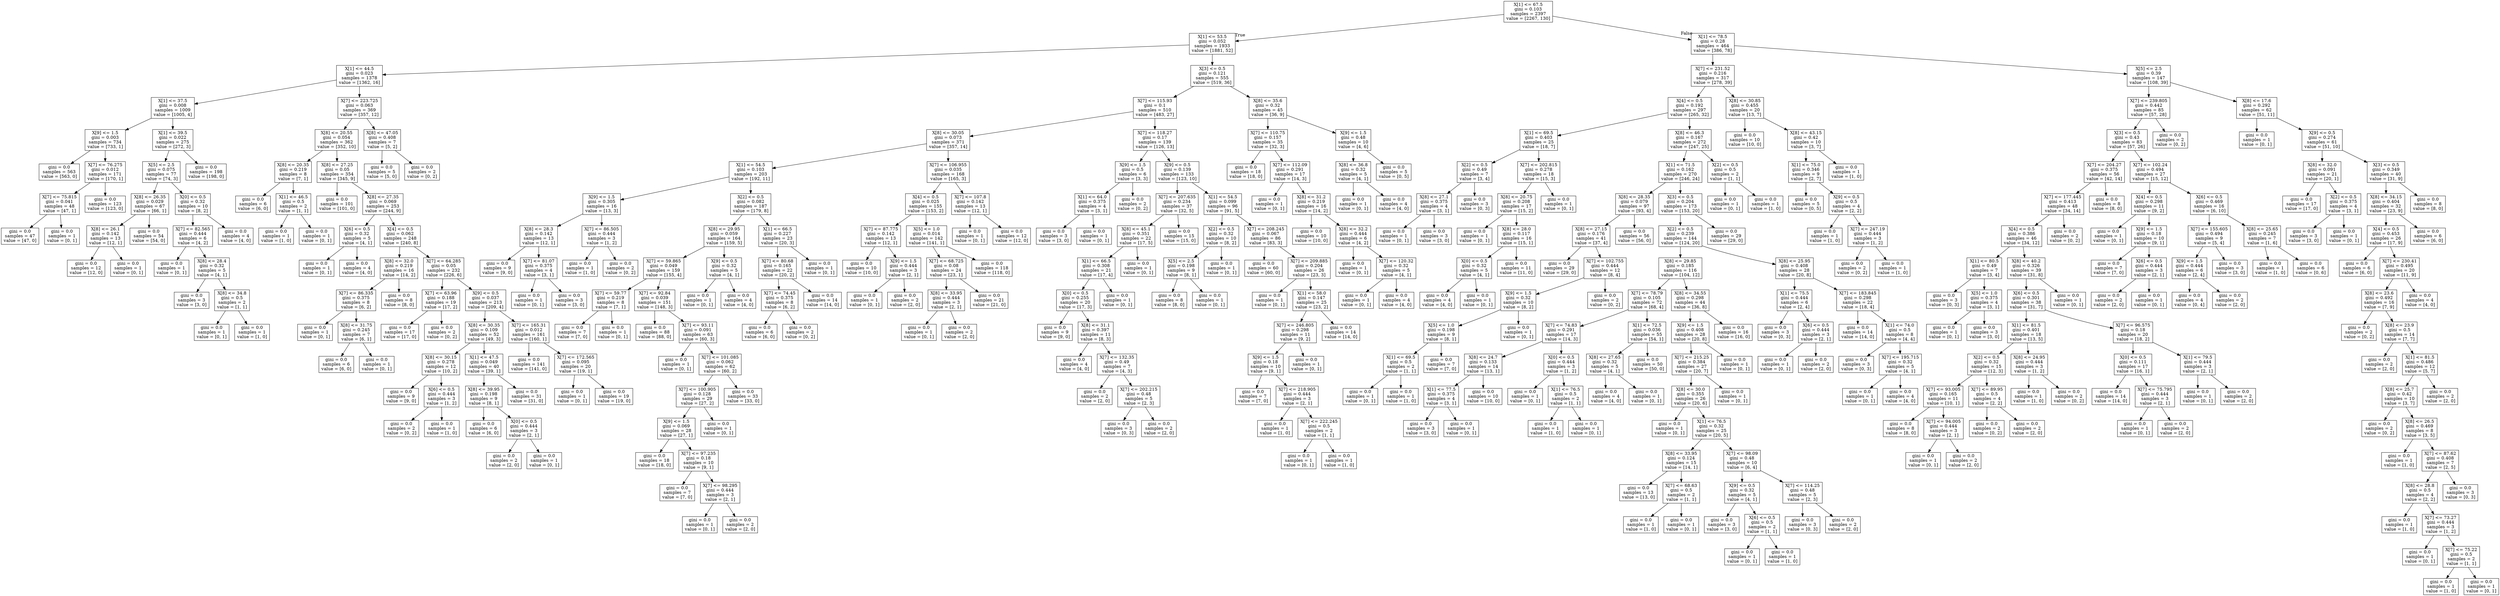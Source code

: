 digraph Tree {
node [shape=box] ;
0 [label="X[1] <= 67.5\ngini = 0.103\nsamples = 2397\nvalue = [2267, 130]"] ;
1 [label="X[1] <= 53.5\ngini = 0.052\nsamples = 1933\nvalue = [1881, 52]"] ;
0 -> 1 [labeldistance=2.5, labelangle=45, headlabel="True"] ;
2 [label="X[1] <= 44.5\ngini = 0.023\nsamples = 1378\nvalue = [1362, 16]"] ;
1 -> 2 ;
3 [label="X[1] <= 37.5\ngini = 0.008\nsamples = 1009\nvalue = [1005, 4]"] ;
2 -> 3 ;
4 [label="X[9] <= 1.5\ngini = 0.003\nsamples = 734\nvalue = [733, 1]"] ;
3 -> 4 ;
5 [label="gini = 0.0\nsamples = 563\nvalue = [563, 0]"] ;
4 -> 5 ;
6 [label="X[7] <= 76.275\ngini = 0.012\nsamples = 171\nvalue = [170, 1]"] ;
4 -> 6 ;
7 [label="X[7] <= 75.815\ngini = 0.041\nsamples = 48\nvalue = [47, 1]"] ;
6 -> 7 ;
8 [label="gini = 0.0\nsamples = 47\nvalue = [47, 0]"] ;
7 -> 8 ;
9 [label="gini = 0.0\nsamples = 1\nvalue = [0, 1]"] ;
7 -> 9 ;
10 [label="gini = 0.0\nsamples = 123\nvalue = [123, 0]"] ;
6 -> 10 ;
11 [label="X[1] <= 39.5\ngini = 0.022\nsamples = 275\nvalue = [272, 3]"] ;
3 -> 11 ;
12 [label="X[5] <= 2.5\ngini = 0.075\nsamples = 77\nvalue = [74, 3]"] ;
11 -> 12 ;
13 [label="X[8] <= 26.35\ngini = 0.029\nsamples = 67\nvalue = [66, 1]"] ;
12 -> 13 ;
14 [label="X[8] <= 26.1\ngini = 0.142\nsamples = 13\nvalue = [12, 1]"] ;
13 -> 14 ;
15 [label="gini = 0.0\nsamples = 12\nvalue = [12, 0]"] ;
14 -> 15 ;
16 [label="gini = 0.0\nsamples = 1\nvalue = [0, 1]"] ;
14 -> 16 ;
17 [label="gini = 0.0\nsamples = 54\nvalue = [54, 0]"] ;
13 -> 17 ;
18 [label="X[0] <= 0.5\ngini = 0.32\nsamples = 10\nvalue = [8, 2]"] ;
12 -> 18 ;
19 [label="X[7] <= 82.565\ngini = 0.444\nsamples = 6\nvalue = [4, 2]"] ;
18 -> 19 ;
20 [label="gini = 0.0\nsamples = 1\nvalue = [0, 1]"] ;
19 -> 20 ;
21 [label="X[8] <= 28.4\ngini = 0.32\nsamples = 5\nvalue = [4, 1]"] ;
19 -> 21 ;
22 [label="gini = 0.0\nsamples = 3\nvalue = [3, 0]"] ;
21 -> 22 ;
23 [label="X[8] <= 34.8\ngini = 0.5\nsamples = 2\nvalue = [1, 1]"] ;
21 -> 23 ;
24 [label="gini = 0.0\nsamples = 1\nvalue = [0, 1]"] ;
23 -> 24 ;
25 [label="gini = 0.0\nsamples = 1\nvalue = [1, 0]"] ;
23 -> 25 ;
26 [label="gini = 0.0\nsamples = 4\nvalue = [4, 0]"] ;
18 -> 26 ;
27 [label="gini = 0.0\nsamples = 198\nvalue = [198, 0]"] ;
11 -> 27 ;
28 [label="X[7] <= 223.725\ngini = 0.063\nsamples = 369\nvalue = [357, 12]"] ;
2 -> 28 ;
29 [label="X[8] <= 20.55\ngini = 0.054\nsamples = 362\nvalue = [352, 10]"] ;
28 -> 29 ;
30 [label="X[8] <= 20.35\ngini = 0.219\nsamples = 8\nvalue = [7, 1]"] ;
29 -> 30 ;
31 [label="gini = 0.0\nsamples = 6\nvalue = [6, 0]"] ;
30 -> 31 ;
32 [label="X[1] <= 46.5\ngini = 0.5\nsamples = 2\nvalue = [1, 1]"] ;
30 -> 32 ;
33 [label="gini = 0.0\nsamples = 1\nvalue = [1, 0]"] ;
32 -> 33 ;
34 [label="gini = 0.0\nsamples = 1\nvalue = [0, 1]"] ;
32 -> 34 ;
35 [label="X[8] <= 27.25\ngini = 0.05\nsamples = 354\nvalue = [345, 9]"] ;
29 -> 35 ;
36 [label="gini = 0.0\nsamples = 101\nvalue = [101, 0]"] ;
35 -> 36 ;
37 [label="X[8] <= 27.35\ngini = 0.069\nsamples = 253\nvalue = [244, 9]"] ;
35 -> 37 ;
38 [label="X[6] <= 0.5\ngini = 0.32\nsamples = 5\nvalue = [4, 1]"] ;
37 -> 38 ;
39 [label="gini = 0.0\nsamples = 1\nvalue = [0, 1]"] ;
38 -> 39 ;
40 [label="gini = 0.0\nsamples = 4\nvalue = [4, 0]"] ;
38 -> 40 ;
41 [label="X[4] <= 0.5\ngini = 0.062\nsamples = 248\nvalue = [240, 8]"] ;
37 -> 41 ;
42 [label="X[8] <= 32.0\ngini = 0.219\nsamples = 16\nvalue = [14, 2]"] ;
41 -> 42 ;
43 [label="X[7] <= 86.335\ngini = 0.375\nsamples = 8\nvalue = [6, 2]"] ;
42 -> 43 ;
44 [label="gini = 0.0\nsamples = 1\nvalue = [0, 1]"] ;
43 -> 44 ;
45 [label="X[8] <= 31.75\ngini = 0.245\nsamples = 7\nvalue = [6, 1]"] ;
43 -> 45 ;
46 [label="gini = 0.0\nsamples = 6\nvalue = [6, 0]"] ;
45 -> 46 ;
47 [label="gini = 0.0\nsamples = 1\nvalue = [0, 1]"] ;
45 -> 47 ;
48 [label="gini = 0.0\nsamples = 8\nvalue = [8, 0]"] ;
42 -> 48 ;
49 [label="X[7] <= 64.285\ngini = 0.05\nsamples = 232\nvalue = [226, 6]"] ;
41 -> 49 ;
50 [label="X[7] <= 63.96\ngini = 0.188\nsamples = 19\nvalue = [17, 2]"] ;
49 -> 50 ;
51 [label="gini = 0.0\nsamples = 17\nvalue = [17, 0]"] ;
50 -> 51 ;
52 [label="gini = 0.0\nsamples = 2\nvalue = [0, 2]"] ;
50 -> 52 ;
53 [label="X[9] <= 0.5\ngini = 0.037\nsamples = 213\nvalue = [209, 4]"] ;
49 -> 53 ;
54 [label="X[8] <= 30.35\ngini = 0.109\nsamples = 52\nvalue = [49, 3]"] ;
53 -> 54 ;
55 [label="X[8] <= 30.15\ngini = 0.278\nsamples = 12\nvalue = [10, 2]"] ;
54 -> 55 ;
56 [label="gini = 0.0\nsamples = 9\nvalue = [9, 0]"] ;
55 -> 56 ;
57 [label="X[6] <= 0.5\ngini = 0.444\nsamples = 3\nvalue = [1, 2]"] ;
55 -> 57 ;
58 [label="gini = 0.0\nsamples = 2\nvalue = [0, 2]"] ;
57 -> 58 ;
59 [label="gini = 0.0\nsamples = 1\nvalue = [1, 0]"] ;
57 -> 59 ;
60 [label="X[1] <= 47.5\ngini = 0.049\nsamples = 40\nvalue = [39, 1]"] ;
54 -> 60 ;
61 [label="X[8] <= 39.95\ngini = 0.198\nsamples = 9\nvalue = [8, 1]"] ;
60 -> 61 ;
62 [label="gini = 0.0\nsamples = 6\nvalue = [6, 0]"] ;
61 -> 62 ;
63 [label="X[0] <= 0.5\ngini = 0.444\nsamples = 3\nvalue = [2, 1]"] ;
61 -> 63 ;
64 [label="gini = 0.0\nsamples = 2\nvalue = [2, 0]"] ;
63 -> 64 ;
65 [label="gini = 0.0\nsamples = 1\nvalue = [0, 1]"] ;
63 -> 65 ;
66 [label="gini = 0.0\nsamples = 31\nvalue = [31, 0]"] ;
60 -> 66 ;
67 [label="X[7] <= 165.31\ngini = 0.012\nsamples = 161\nvalue = [160, 1]"] ;
53 -> 67 ;
68 [label="gini = 0.0\nsamples = 141\nvalue = [141, 0]"] ;
67 -> 68 ;
69 [label="X[7] <= 172.565\ngini = 0.095\nsamples = 20\nvalue = [19, 1]"] ;
67 -> 69 ;
70 [label="gini = 0.0\nsamples = 1\nvalue = [0, 1]"] ;
69 -> 70 ;
71 [label="gini = 0.0\nsamples = 19\nvalue = [19, 0]"] ;
69 -> 71 ;
72 [label="X[8] <= 47.05\ngini = 0.408\nsamples = 7\nvalue = [5, 2]"] ;
28 -> 72 ;
73 [label="gini = 0.0\nsamples = 5\nvalue = [5, 0]"] ;
72 -> 73 ;
74 [label="gini = 0.0\nsamples = 2\nvalue = [0, 2]"] ;
72 -> 74 ;
75 [label="X[3] <= 0.5\ngini = 0.121\nsamples = 555\nvalue = [519, 36]"] ;
1 -> 75 ;
76 [label="X[7] <= 115.93\ngini = 0.1\nsamples = 510\nvalue = [483, 27]"] ;
75 -> 76 ;
77 [label="X[8] <= 30.05\ngini = 0.073\nsamples = 371\nvalue = [357, 14]"] ;
76 -> 77 ;
78 [label="X[1] <= 54.5\ngini = 0.103\nsamples = 203\nvalue = [192, 11]"] ;
77 -> 78 ;
79 [label="X[9] <= 1.5\ngini = 0.305\nsamples = 16\nvalue = [13, 3]"] ;
78 -> 79 ;
80 [label="X[8] <= 28.3\ngini = 0.142\nsamples = 13\nvalue = [12, 1]"] ;
79 -> 80 ;
81 [label="gini = 0.0\nsamples = 9\nvalue = [9, 0]"] ;
80 -> 81 ;
82 [label="X[7] <= 81.07\ngini = 0.375\nsamples = 4\nvalue = [3, 1]"] ;
80 -> 82 ;
83 [label="gini = 0.0\nsamples = 1\nvalue = [0, 1]"] ;
82 -> 83 ;
84 [label="gini = 0.0\nsamples = 3\nvalue = [3, 0]"] ;
82 -> 84 ;
85 [label="X[7] <= 86.505\ngini = 0.444\nsamples = 3\nvalue = [1, 2]"] ;
79 -> 85 ;
86 [label="gini = 0.0\nsamples = 1\nvalue = [1, 0]"] ;
85 -> 86 ;
87 [label="gini = 0.0\nsamples = 2\nvalue = [0, 2]"] ;
85 -> 87 ;
88 [label="X[2] <= 0.5\ngini = 0.082\nsamples = 187\nvalue = [179, 8]"] ;
78 -> 88 ;
89 [label="X[8] <= 29.95\ngini = 0.059\nsamples = 164\nvalue = [159, 5]"] ;
88 -> 89 ;
90 [label="X[7] <= 59.865\ngini = 0.049\nsamples = 159\nvalue = [155, 4]"] ;
89 -> 90 ;
91 [label="X[7] <= 59.77\ngini = 0.219\nsamples = 8\nvalue = [7, 1]"] ;
90 -> 91 ;
92 [label="gini = 0.0\nsamples = 7\nvalue = [7, 0]"] ;
91 -> 92 ;
93 [label="gini = 0.0\nsamples = 1\nvalue = [0, 1]"] ;
91 -> 93 ;
94 [label="X[7] <= 92.84\ngini = 0.039\nsamples = 151\nvalue = [148, 3]"] ;
90 -> 94 ;
95 [label="gini = 0.0\nsamples = 88\nvalue = [88, 0]"] ;
94 -> 95 ;
96 [label="X[7] <= 93.11\ngini = 0.091\nsamples = 63\nvalue = [60, 3]"] ;
94 -> 96 ;
97 [label="gini = 0.0\nsamples = 1\nvalue = [0, 1]"] ;
96 -> 97 ;
98 [label="X[7] <= 101.085\ngini = 0.062\nsamples = 62\nvalue = [60, 2]"] ;
96 -> 98 ;
99 [label="X[7] <= 100.905\ngini = 0.128\nsamples = 29\nvalue = [27, 2]"] ;
98 -> 99 ;
100 [label="X[9] <= 1.5\ngini = 0.069\nsamples = 28\nvalue = [27, 1]"] ;
99 -> 100 ;
101 [label="gini = 0.0\nsamples = 18\nvalue = [18, 0]"] ;
100 -> 101 ;
102 [label="X[7] <= 97.235\ngini = 0.18\nsamples = 10\nvalue = [9, 1]"] ;
100 -> 102 ;
103 [label="gini = 0.0\nsamples = 7\nvalue = [7, 0]"] ;
102 -> 103 ;
104 [label="X[7] <= 98.295\ngini = 0.444\nsamples = 3\nvalue = [2, 1]"] ;
102 -> 104 ;
105 [label="gini = 0.0\nsamples = 1\nvalue = [0, 1]"] ;
104 -> 105 ;
106 [label="gini = 0.0\nsamples = 2\nvalue = [2, 0]"] ;
104 -> 106 ;
107 [label="gini = 0.0\nsamples = 1\nvalue = [0, 1]"] ;
99 -> 107 ;
108 [label="gini = 0.0\nsamples = 33\nvalue = [33, 0]"] ;
98 -> 108 ;
109 [label="X[9] <= 0.5\ngini = 0.32\nsamples = 5\nvalue = [4, 1]"] ;
89 -> 109 ;
110 [label="gini = 0.0\nsamples = 1\nvalue = [0, 1]"] ;
109 -> 110 ;
111 [label="gini = 0.0\nsamples = 4\nvalue = [4, 0]"] ;
109 -> 111 ;
112 [label="X[1] <= 66.5\ngini = 0.227\nsamples = 23\nvalue = [20, 3]"] ;
88 -> 112 ;
113 [label="X[7] <= 80.68\ngini = 0.165\nsamples = 22\nvalue = [20, 2]"] ;
112 -> 113 ;
114 [label="X[7] <= 74.45\ngini = 0.375\nsamples = 8\nvalue = [6, 2]"] ;
113 -> 114 ;
115 [label="gini = 0.0\nsamples = 6\nvalue = [6, 0]"] ;
114 -> 115 ;
116 [label="gini = 0.0\nsamples = 2\nvalue = [0, 2]"] ;
114 -> 116 ;
117 [label="gini = 0.0\nsamples = 14\nvalue = [14, 0]"] ;
113 -> 117 ;
118 [label="gini = 0.0\nsamples = 1\nvalue = [0, 1]"] ;
112 -> 118 ;
119 [label="X[7] <= 106.955\ngini = 0.035\nsamples = 168\nvalue = [165, 3]"] ;
77 -> 119 ;
120 [label="X[4] <= 0.5\ngini = 0.025\nsamples = 155\nvalue = [153, 2]"] ;
119 -> 120 ;
121 [label="X[7] <= 87.775\ngini = 0.142\nsamples = 13\nvalue = [12, 1]"] ;
120 -> 121 ;
122 [label="gini = 0.0\nsamples = 10\nvalue = [10, 0]"] ;
121 -> 122 ;
123 [label="X[9] <= 1.5\ngini = 0.444\nsamples = 3\nvalue = [2, 1]"] ;
121 -> 123 ;
124 [label="gini = 0.0\nsamples = 1\nvalue = [0, 1]"] ;
123 -> 124 ;
125 [label="gini = 0.0\nsamples = 2\nvalue = [2, 0]"] ;
123 -> 125 ;
126 [label="X[5] <= 1.0\ngini = 0.014\nsamples = 142\nvalue = [141, 1]"] ;
120 -> 126 ;
127 [label="X[7] <= 68.725\ngini = 0.08\nsamples = 24\nvalue = [23, 1]"] ;
126 -> 127 ;
128 [label="X[8] <= 33.95\ngini = 0.444\nsamples = 3\nvalue = [2, 1]"] ;
127 -> 128 ;
129 [label="gini = 0.0\nsamples = 1\nvalue = [0, 1]"] ;
128 -> 129 ;
130 [label="gini = 0.0\nsamples = 2\nvalue = [2, 0]"] ;
128 -> 130 ;
131 [label="gini = 0.0\nsamples = 21\nvalue = [21, 0]"] ;
127 -> 131 ;
132 [label="gini = 0.0\nsamples = 118\nvalue = [118, 0]"] ;
126 -> 132 ;
133 [label="X[7] <= 107.8\ngini = 0.142\nsamples = 13\nvalue = [12, 1]"] ;
119 -> 133 ;
134 [label="gini = 0.0\nsamples = 1\nvalue = [0, 1]"] ;
133 -> 134 ;
135 [label="gini = 0.0\nsamples = 12\nvalue = [12, 0]"] ;
133 -> 135 ;
136 [label="X[7] <= 118.27\ngini = 0.17\nsamples = 139\nvalue = [126, 13]"] ;
76 -> 136 ;
137 [label="X[9] <= 1.5\ngini = 0.5\nsamples = 6\nvalue = [3, 3]"] ;
136 -> 137 ;
138 [label="X[1] <= 64.0\ngini = 0.375\nsamples = 4\nvalue = [3, 1]"] ;
137 -> 138 ;
139 [label="gini = 0.0\nsamples = 3\nvalue = [3, 0]"] ;
138 -> 139 ;
140 [label="gini = 0.0\nsamples = 1\nvalue = [0, 1]"] ;
138 -> 140 ;
141 [label="gini = 0.0\nsamples = 2\nvalue = [0, 2]"] ;
137 -> 141 ;
142 [label="X[9] <= 0.5\ngini = 0.139\nsamples = 133\nvalue = [123, 10]"] ;
136 -> 142 ;
143 [label="X[7] <= 207.635\ngini = 0.234\nsamples = 37\nvalue = [32, 5]"] ;
142 -> 143 ;
144 [label="X[8] <= 45.1\ngini = 0.351\nsamples = 22\nvalue = [17, 5]"] ;
143 -> 144 ;
145 [label="X[1] <= 66.5\ngini = 0.308\nsamples = 21\nvalue = [17, 4]"] ;
144 -> 145 ;
146 [label="X[0] <= 0.5\ngini = 0.255\nsamples = 20\nvalue = [17, 3]"] ;
145 -> 146 ;
147 [label="gini = 0.0\nsamples = 9\nvalue = [9, 0]"] ;
146 -> 147 ;
148 [label="X[8] <= 31.1\ngini = 0.397\nsamples = 11\nvalue = [8, 3]"] ;
146 -> 148 ;
149 [label="gini = 0.0\nsamples = 4\nvalue = [4, 0]"] ;
148 -> 149 ;
150 [label="X[7] <= 132.35\ngini = 0.49\nsamples = 7\nvalue = [4, 3]"] ;
148 -> 150 ;
151 [label="gini = 0.0\nsamples = 2\nvalue = [2, 0]"] ;
150 -> 151 ;
152 [label="X[7] <= 202.215\ngini = 0.48\nsamples = 5\nvalue = [2, 3]"] ;
150 -> 152 ;
153 [label="gini = 0.0\nsamples = 3\nvalue = [0, 3]"] ;
152 -> 153 ;
154 [label="gini = 0.0\nsamples = 2\nvalue = [2, 0]"] ;
152 -> 154 ;
155 [label="gini = 0.0\nsamples = 1\nvalue = [0, 1]"] ;
145 -> 155 ;
156 [label="gini = 0.0\nsamples = 1\nvalue = [0, 1]"] ;
144 -> 156 ;
157 [label="gini = 0.0\nsamples = 15\nvalue = [15, 0]"] ;
143 -> 157 ;
158 [label="X[1] <= 54.5\ngini = 0.099\nsamples = 96\nvalue = [91, 5]"] ;
142 -> 158 ;
159 [label="X[2] <= 0.5\ngini = 0.32\nsamples = 10\nvalue = [8, 2]"] ;
158 -> 159 ;
160 [label="X[5] <= 2.5\ngini = 0.198\nsamples = 9\nvalue = [8, 1]"] ;
159 -> 160 ;
161 [label="gini = 0.0\nsamples = 8\nvalue = [8, 0]"] ;
160 -> 161 ;
162 [label="gini = 0.0\nsamples = 1\nvalue = [0, 1]"] ;
160 -> 162 ;
163 [label="gini = 0.0\nsamples = 1\nvalue = [0, 1]"] ;
159 -> 163 ;
164 [label="X[7] <= 208.245\ngini = 0.067\nsamples = 86\nvalue = [83, 3]"] ;
158 -> 164 ;
165 [label="gini = 0.0\nsamples = 60\nvalue = [60, 0]"] ;
164 -> 165 ;
166 [label="X[7] <= 209.885\ngini = 0.204\nsamples = 26\nvalue = [23, 3]"] ;
164 -> 166 ;
167 [label="gini = 0.0\nsamples = 1\nvalue = [0, 1]"] ;
166 -> 167 ;
168 [label="X[1] <= 58.0\ngini = 0.147\nsamples = 25\nvalue = [23, 2]"] ;
166 -> 168 ;
169 [label="X[7] <= 246.805\ngini = 0.298\nsamples = 11\nvalue = [9, 2]"] ;
168 -> 169 ;
170 [label="X[9] <= 1.5\ngini = 0.18\nsamples = 10\nvalue = [9, 1]"] ;
169 -> 170 ;
171 [label="gini = 0.0\nsamples = 7\nvalue = [7, 0]"] ;
170 -> 171 ;
172 [label="X[7] <= 218.905\ngini = 0.444\nsamples = 3\nvalue = [2, 1]"] ;
170 -> 172 ;
173 [label="gini = 0.0\nsamples = 1\nvalue = [1, 0]"] ;
172 -> 173 ;
174 [label="X[7] <= 222.245\ngini = 0.5\nsamples = 2\nvalue = [1, 1]"] ;
172 -> 174 ;
175 [label="gini = 0.0\nsamples = 1\nvalue = [0, 1]"] ;
174 -> 175 ;
176 [label="gini = 0.0\nsamples = 1\nvalue = [1, 0]"] ;
174 -> 176 ;
177 [label="gini = 0.0\nsamples = 1\nvalue = [0, 1]"] ;
169 -> 177 ;
178 [label="gini = 0.0\nsamples = 14\nvalue = [14, 0]"] ;
168 -> 178 ;
179 [label="X[8] <= 35.6\ngini = 0.32\nsamples = 45\nvalue = [36, 9]"] ;
75 -> 179 ;
180 [label="X[7] <= 110.75\ngini = 0.157\nsamples = 35\nvalue = [32, 3]"] ;
179 -> 180 ;
181 [label="gini = 0.0\nsamples = 18\nvalue = [18, 0]"] ;
180 -> 181 ;
182 [label="X[7] <= 112.09\ngini = 0.291\nsamples = 17\nvalue = [14, 3]"] ;
180 -> 182 ;
183 [label="gini = 0.0\nsamples = 1\nvalue = [0, 1]"] ;
182 -> 183 ;
184 [label="X[8] <= 31.2\ngini = 0.219\nsamples = 16\nvalue = [14, 2]"] ;
182 -> 184 ;
185 [label="gini = 0.0\nsamples = 10\nvalue = [10, 0]"] ;
184 -> 185 ;
186 [label="X[8] <= 32.2\ngini = 0.444\nsamples = 6\nvalue = [4, 2]"] ;
184 -> 186 ;
187 [label="gini = 0.0\nsamples = 1\nvalue = [0, 1]"] ;
186 -> 187 ;
188 [label="X[7] <= 120.32\ngini = 0.32\nsamples = 5\nvalue = [4, 1]"] ;
186 -> 188 ;
189 [label="gini = 0.0\nsamples = 1\nvalue = [0, 1]"] ;
188 -> 189 ;
190 [label="gini = 0.0\nsamples = 4\nvalue = [4, 0]"] ;
188 -> 190 ;
191 [label="X[9] <= 1.5\ngini = 0.48\nsamples = 10\nvalue = [4, 6]"] ;
179 -> 191 ;
192 [label="X[8] <= 36.8\ngini = 0.32\nsamples = 5\nvalue = [4, 1]"] ;
191 -> 192 ;
193 [label="gini = 0.0\nsamples = 1\nvalue = [0, 1]"] ;
192 -> 193 ;
194 [label="gini = 0.0\nsamples = 4\nvalue = [4, 0]"] ;
192 -> 194 ;
195 [label="gini = 0.0\nsamples = 5\nvalue = [0, 5]"] ;
191 -> 195 ;
196 [label="X[1] <= 78.5\ngini = 0.28\nsamples = 464\nvalue = [386, 78]"] ;
0 -> 196 [labeldistance=2.5, labelangle=-45, headlabel="False"] ;
197 [label="X[7] <= 231.52\ngini = 0.216\nsamples = 317\nvalue = [278, 39]"] ;
196 -> 197 ;
198 [label="X[4] <= 0.5\ngini = 0.192\nsamples = 297\nvalue = [265, 32]"] ;
197 -> 198 ;
199 [label="X[1] <= 69.5\ngini = 0.403\nsamples = 25\nvalue = [18, 7]"] ;
198 -> 199 ;
200 [label="X[2] <= 0.5\ngini = 0.49\nsamples = 7\nvalue = [3, 4]"] ;
199 -> 200 ;
201 [label="X[8] <= 27.1\ngini = 0.375\nsamples = 4\nvalue = [3, 1]"] ;
200 -> 201 ;
202 [label="gini = 0.0\nsamples = 1\nvalue = [0, 1]"] ;
201 -> 202 ;
203 [label="gini = 0.0\nsamples = 3\nvalue = [3, 0]"] ;
201 -> 203 ;
204 [label="gini = 0.0\nsamples = 3\nvalue = [0, 3]"] ;
200 -> 204 ;
205 [label="X[7] <= 202.815\ngini = 0.278\nsamples = 18\nvalue = [15, 3]"] ;
199 -> 205 ;
206 [label="X[8] <= 20.75\ngini = 0.208\nsamples = 17\nvalue = [15, 2]"] ;
205 -> 206 ;
207 [label="gini = 0.0\nsamples = 1\nvalue = [0, 1]"] ;
206 -> 207 ;
208 [label="X[8] <= 28.0\ngini = 0.117\nsamples = 16\nvalue = [15, 1]"] ;
206 -> 208 ;
209 [label="X[0] <= 0.5\ngini = 0.32\nsamples = 5\nvalue = [4, 1]"] ;
208 -> 209 ;
210 [label="gini = 0.0\nsamples = 4\nvalue = [4, 0]"] ;
209 -> 210 ;
211 [label="gini = 0.0\nsamples = 1\nvalue = [0, 1]"] ;
209 -> 211 ;
212 [label="gini = 0.0\nsamples = 11\nvalue = [11, 0]"] ;
208 -> 212 ;
213 [label="gini = 0.0\nsamples = 1\nvalue = [0, 1]"] ;
205 -> 213 ;
214 [label="X[8] <= 46.3\ngini = 0.167\nsamples = 272\nvalue = [247, 25]"] ;
198 -> 214 ;
215 [label="X[1] <= 71.5\ngini = 0.162\nsamples = 270\nvalue = [246, 24]"] ;
214 -> 215 ;
216 [label="X[8] <= 28.35\ngini = 0.079\nsamples = 97\nvalue = [93, 4]"] ;
215 -> 216 ;
217 [label="X[8] <= 27.15\ngini = 0.176\nsamples = 41\nvalue = [37, 4]"] ;
216 -> 217 ;
218 [label="gini = 0.0\nsamples = 29\nvalue = [29, 0]"] ;
217 -> 218 ;
219 [label="X[7] <= 102.755\ngini = 0.444\nsamples = 12\nvalue = [8, 4]"] ;
217 -> 219 ;
220 [label="X[9] <= 1.5\ngini = 0.32\nsamples = 10\nvalue = [8, 2]"] ;
219 -> 220 ;
221 [label="X[5] <= 1.0\ngini = 0.198\nsamples = 9\nvalue = [8, 1]"] ;
220 -> 221 ;
222 [label="X[1] <= 69.5\ngini = 0.5\nsamples = 2\nvalue = [1, 1]"] ;
221 -> 222 ;
223 [label="gini = 0.0\nsamples = 1\nvalue = [0, 1]"] ;
222 -> 223 ;
224 [label="gini = 0.0\nsamples = 1\nvalue = [1, 0]"] ;
222 -> 224 ;
225 [label="gini = 0.0\nsamples = 7\nvalue = [7, 0]"] ;
221 -> 225 ;
226 [label="gini = 0.0\nsamples = 1\nvalue = [0, 1]"] ;
220 -> 226 ;
227 [label="gini = 0.0\nsamples = 2\nvalue = [0, 2]"] ;
219 -> 227 ;
228 [label="gini = 0.0\nsamples = 56\nvalue = [56, 0]"] ;
216 -> 228 ;
229 [label="X[3] <= 0.5\ngini = 0.204\nsamples = 173\nvalue = [153, 20]"] ;
215 -> 229 ;
230 [label="X[2] <= 0.5\ngini = 0.239\nsamples = 144\nvalue = [124, 20]"] ;
229 -> 230 ;
231 [label="X[8] <= 29.85\ngini = 0.185\nsamples = 116\nvalue = [104, 12]"] ;
230 -> 231 ;
232 [label="X[7] <= 78.79\ngini = 0.105\nsamples = 72\nvalue = [68, 4]"] ;
231 -> 232 ;
233 [label="X[7] <= 74.83\ngini = 0.291\nsamples = 17\nvalue = [14, 3]"] ;
232 -> 233 ;
234 [label="X[8] <= 24.7\ngini = 0.133\nsamples = 14\nvalue = [13, 1]"] ;
233 -> 234 ;
235 [label="X[1] <= 77.5\ngini = 0.375\nsamples = 4\nvalue = [3, 1]"] ;
234 -> 235 ;
236 [label="gini = 0.0\nsamples = 3\nvalue = [3, 0]"] ;
235 -> 236 ;
237 [label="gini = 0.0\nsamples = 1\nvalue = [0, 1]"] ;
235 -> 237 ;
238 [label="gini = 0.0\nsamples = 10\nvalue = [10, 0]"] ;
234 -> 238 ;
239 [label="X[0] <= 0.5\ngini = 0.444\nsamples = 3\nvalue = [1, 2]"] ;
233 -> 239 ;
240 [label="gini = 0.0\nsamples = 1\nvalue = [0, 1]"] ;
239 -> 240 ;
241 [label="X[1] <= 76.5\ngini = 0.5\nsamples = 2\nvalue = [1, 1]"] ;
239 -> 241 ;
242 [label="gini = 0.0\nsamples = 1\nvalue = [1, 0]"] ;
241 -> 242 ;
243 [label="gini = 0.0\nsamples = 1\nvalue = [0, 1]"] ;
241 -> 243 ;
244 [label="X[1] <= 72.5\ngini = 0.036\nsamples = 55\nvalue = [54, 1]"] ;
232 -> 244 ;
245 [label="X[8] <= 27.65\ngini = 0.32\nsamples = 5\nvalue = [4, 1]"] ;
244 -> 245 ;
246 [label="gini = 0.0\nsamples = 4\nvalue = [4, 0]"] ;
245 -> 246 ;
247 [label="gini = 0.0\nsamples = 1\nvalue = [0, 1]"] ;
245 -> 247 ;
248 [label="gini = 0.0\nsamples = 50\nvalue = [50, 0]"] ;
244 -> 248 ;
249 [label="X[8] <= 34.55\ngini = 0.298\nsamples = 44\nvalue = [36, 8]"] ;
231 -> 249 ;
250 [label="X[9] <= 1.5\ngini = 0.408\nsamples = 28\nvalue = [20, 8]"] ;
249 -> 250 ;
251 [label="X[7] <= 215.25\ngini = 0.384\nsamples = 27\nvalue = [20, 7]"] ;
250 -> 251 ;
252 [label="X[8] <= 30.0\ngini = 0.355\nsamples = 26\nvalue = [20, 6]"] ;
251 -> 252 ;
253 [label="gini = 0.0\nsamples = 1\nvalue = [0, 1]"] ;
252 -> 253 ;
254 [label="X[1] <= 76.5\ngini = 0.32\nsamples = 25\nvalue = [20, 5]"] ;
252 -> 254 ;
255 [label="X[8] <= 33.95\ngini = 0.124\nsamples = 15\nvalue = [14, 1]"] ;
254 -> 255 ;
256 [label="gini = 0.0\nsamples = 13\nvalue = [13, 0]"] ;
255 -> 256 ;
257 [label="X[7] <= 68.63\ngini = 0.5\nsamples = 2\nvalue = [1, 1]"] ;
255 -> 257 ;
258 [label="gini = 0.0\nsamples = 1\nvalue = [1, 0]"] ;
257 -> 258 ;
259 [label="gini = 0.0\nsamples = 1\nvalue = [0, 1]"] ;
257 -> 259 ;
260 [label="X[7] <= 98.09\ngini = 0.48\nsamples = 10\nvalue = [6, 4]"] ;
254 -> 260 ;
261 [label="X[9] <= 0.5\ngini = 0.32\nsamples = 5\nvalue = [4, 1]"] ;
260 -> 261 ;
262 [label="gini = 0.0\nsamples = 3\nvalue = [3, 0]"] ;
261 -> 262 ;
263 [label="X[6] <= 0.5\ngini = 0.5\nsamples = 2\nvalue = [1, 1]"] ;
261 -> 263 ;
264 [label="gini = 0.0\nsamples = 1\nvalue = [0, 1]"] ;
263 -> 264 ;
265 [label="gini = 0.0\nsamples = 1\nvalue = [1, 0]"] ;
263 -> 265 ;
266 [label="X[7] <= 114.25\ngini = 0.48\nsamples = 5\nvalue = [2, 3]"] ;
260 -> 266 ;
267 [label="gini = 0.0\nsamples = 3\nvalue = [0, 3]"] ;
266 -> 267 ;
268 [label="gini = 0.0\nsamples = 2\nvalue = [2, 0]"] ;
266 -> 268 ;
269 [label="gini = 0.0\nsamples = 1\nvalue = [0, 1]"] ;
251 -> 269 ;
270 [label="gini = 0.0\nsamples = 1\nvalue = [0, 1]"] ;
250 -> 270 ;
271 [label="gini = 0.0\nsamples = 16\nvalue = [16, 0]"] ;
249 -> 271 ;
272 [label="X[8] <= 25.95\ngini = 0.408\nsamples = 28\nvalue = [20, 8]"] ;
230 -> 272 ;
273 [label="X[1] <= 75.5\ngini = 0.444\nsamples = 6\nvalue = [2, 4]"] ;
272 -> 273 ;
274 [label="gini = 0.0\nsamples = 3\nvalue = [0, 3]"] ;
273 -> 274 ;
275 [label="X[6] <= 0.5\ngini = 0.444\nsamples = 3\nvalue = [2, 1]"] ;
273 -> 275 ;
276 [label="gini = 0.0\nsamples = 1\nvalue = [0, 1]"] ;
275 -> 276 ;
277 [label="gini = 0.0\nsamples = 2\nvalue = [2, 0]"] ;
275 -> 277 ;
278 [label="X[7] <= 183.845\ngini = 0.298\nsamples = 22\nvalue = [18, 4]"] ;
272 -> 278 ;
279 [label="gini = 0.0\nsamples = 14\nvalue = [14, 0]"] ;
278 -> 279 ;
280 [label="X[1] <= 74.0\ngini = 0.5\nsamples = 8\nvalue = [4, 4]"] ;
278 -> 280 ;
281 [label="gini = 0.0\nsamples = 3\nvalue = [0, 3]"] ;
280 -> 281 ;
282 [label="X[7] <= 195.715\ngini = 0.32\nsamples = 5\nvalue = [4, 1]"] ;
280 -> 282 ;
283 [label="gini = 0.0\nsamples = 1\nvalue = [0, 1]"] ;
282 -> 283 ;
284 [label="gini = 0.0\nsamples = 4\nvalue = [4, 0]"] ;
282 -> 284 ;
285 [label="gini = 0.0\nsamples = 29\nvalue = [29, 0]"] ;
229 -> 285 ;
286 [label="X[2] <= 0.5\ngini = 0.5\nsamples = 2\nvalue = [1, 1]"] ;
214 -> 286 ;
287 [label="gini = 0.0\nsamples = 1\nvalue = [0, 1]"] ;
286 -> 287 ;
288 [label="gini = 0.0\nsamples = 1\nvalue = [1, 0]"] ;
286 -> 288 ;
289 [label="X[8] <= 30.85\ngini = 0.455\nsamples = 20\nvalue = [13, 7]"] ;
197 -> 289 ;
290 [label="gini = 0.0\nsamples = 10\nvalue = [10, 0]"] ;
289 -> 290 ;
291 [label="X[8] <= 43.15\ngini = 0.42\nsamples = 10\nvalue = [3, 7]"] ;
289 -> 291 ;
292 [label="X[1] <= 75.0\ngini = 0.346\nsamples = 9\nvalue = [2, 7]"] ;
291 -> 292 ;
293 [label="gini = 0.0\nsamples = 5\nvalue = [0, 5]"] ;
292 -> 293 ;
294 [label="X[9] <= 0.5\ngini = 0.5\nsamples = 4\nvalue = [2, 2]"] ;
292 -> 294 ;
295 [label="gini = 0.0\nsamples = 1\nvalue = [1, 0]"] ;
294 -> 295 ;
296 [label="X[7] <= 247.19\ngini = 0.444\nsamples = 3\nvalue = [1, 2]"] ;
294 -> 296 ;
297 [label="gini = 0.0\nsamples = 2\nvalue = [0, 2]"] ;
296 -> 297 ;
298 [label="gini = 0.0\nsamples = 1\nvalue = [1, 0]"] ;
296 -> 298 ;
299 [label="gini = 0.0\nsamples = 1\nvalue = [1, 0]"] ;
291 -> 299 ;
300 [label="X[5] <= 2.5\ngini = 0.39\nsamples = 147\nvalue = [108, 39]"] ;
196 -> 300 ;
301 [label="X[7] <= 239.805\ngini = 0.442\nsamples = 85\nvalue = [57, 28]"] ;
300 -> 301 ;
302 [label="X[3] <= 0.5\ngini = 0.43\nsamples = 83\nvalue = [57, 26]"] ;
301 -> 302 ;
303 [label="X[7] <= 204.27\ngini = 0.375\nsamples = 56\nvalue = [42, 14]"] ;
302 -> 303 ;
304 [label="X[7] <= 177.445\ngini = 0.413\nsamples = 48\nvalue = [34, 14]"] ;
303 -> 304 ;
305 [label="X[4] <= 0.5\ngini = 0.386\nsamples = 46\nvalue = [34, 12]"] ;
304 -> 305 ;
306 [label="X[1] <= 80.5\ngini = 0.49\nsamples = 7\nvalue = [3, 4]"] ;
305 -> 306 ;
307 [label="gini = 0.0\nsamples = 3\nvalue = [0, 3]"] ;
306 -> 307 ;
308 [label="X[5] <= 1.0\ngini = 0.375\nsamples = 4\nvalue = [3, 1]"] ;
306 -> 308 ;
309 [label="gini = 0.0\nsamples = 1\nvalue = [0, 1]"] ;
308 -> 309 ;
310 [label="gini = 0.0\nsamples = 3\nvalue = [3, 0]"] ;
308 -> 310 ;
311 [label="X[8] <= 40.2\ngini = 0.326\nsamples = 39\nvalue = [31, 8]"] ;
305 -> 311 ;
312 [label="X[6] <= 0.5\ngini = 0.301\nsamples = 38\nvalue = [31, 7]"] ;
311 -> 312 ;
313 [label="X[1] <= 81.5\ngini = 0.401\nsamples = 18\nvalue = [13, 5]"] ;
312 -> 313 ;
314 [label="X[2] <= 0.5\ngini = 0.32\nsamples = 15\nvalue = [12, 3]"] ;
313 -> 314 ;
315 [label="X[7] <= 93.005\ngini = 0.165\nsamples = 11\nvalue = [10, 1]"] ;
314 -> 315 ;
316 [label="gini = 0.0\nsamples = 8\nvalue = [8, 0]"] ;
315 -> 316 ;
317 [label="X[7] <= 94.005\ngini = 0.444\nsamples = 3\nvalue = [2, 1]"] ;
315 -> 317 ;
318 [label="gini = 0.0\nsamples = 1\nvalue = [0, 1]"] ;
317 -> 318 ;
319 [label="gini = 0.0\nsamples = 2\nvalue = [2, 0]"] ;
317 -> 319 ;
320 [label="X[7] <= 89.95\ngini = 0.5\nsamples = 4\nvalue = [2, 2]"] ;
314 -> 320 ;
321 [label="gini = 0.0\nsamples = 2\nvalue = [0, 2]"] ;
320 -> 321 ;
322 [label="gini = 0.0\nsamples = 2\nvalue = [2, 0]"] ;
320 -> 322 ;
323 [label="X[8] <= 24.95\ngini = 0.444\nsamples = 3\nvalue = [1, 2]"] ;
313 -> 323 ;
324 [label="gini = 0.0\nsamples = 1\nvalue = [1, 0]"] ;
323 -> 324 ;
325 [label="gini = 0.0\nsamples = 2\nvalue = [0, 2]"] ;
323 -> 325 ;
326 [label="X[7] <= 96.575\ngini = 0.18\nsamples = 20\nvalue = [18, 2]"] ;
312 -> 326 ;
327 [label="X[0] <= 0.5\ngini = 0.111\nsamples = 17\nvalue = [16, 1]"] ;
326 -> 327 ;
328 [label="gini = 0.0\nsamples = 14\nvalue = [14, 0]"] ;
327 -> 328 ;
329 [label="X[7] <= 75.795\ngini = 0.444\nsamples = 3\nvalue = [2, 1]"] ;
327 -> 329 ;
330 [label="gini = 0.0\nsamples = 1\nvalue = [0, 1]"] ;
329 -> 330 ;
331 [label="gini = 0.0\nsamples = 2\nvalue = [2, 0]"] ;
329 -> 331 ;
332 [label="X[1] <= 79.5\ngini = 0.444\nsamples = 3\nvalue = [2, 1]"] ;
326 -> 332 ;
333 [label="gini = 0.0\nsamples = 1\nvalue = [0, 1]"] ;
332 -> 333 ;
334 [label="gini = 0.0\nsamples = 2\nvalue = [2, 0]"] ;
332 -> 334 ;
335 [label="gini = 0.0\nsamples = 1\nvalue = [0, 1]"] ;
311 -> 335 ;
336 [label="gini = 0.0\nsamples = 2\nvalue = [0, 2]"] ;
304 -> 336 ;
337 [label="gini = 0.0\nsamples = 8\nvalue = [8, 0]"] ;
303 -> 337 ;
338 [label="X[7] <= 102.24\ngini = 0.494\nsamples = 27\nvalue = [15, 12]"] ;
302 -> 338 ;
339 [label="X[4] <= 0.5\ngini = 0.298\nsamples = 11\nvalue = [9, 2]"] ;
338 -> 339 ;
340 [label="gini = 0.0\nsamples = 1\nvalue = [0, 1]"] ;
339 -> 340 ;
341 [label="X[9] <= 1.5\ngini = 0.18\nsamples = 10\nvalue = [9, 1]"] ;
339 -> 341 ;
342 [label="gini = 0.0\nsamples = 7\nvalue = [7, 0]"] ;
341 -> 342 ;
343 [label="X[6] <= 0.5\ngini = 0.444\nsamples = 3\nvalue = [2, 1]"] ;
341 -> 343 ;
344 [label="gini = 0.0\nsamples = 2\nvalue = [2, 0]"] ;
343 -> 344 ;
345 [label="gini = 0.0\nsamples = 1\nvalue = [0, 1]"] ;
343 -> 345 ;
346 [label="X[6] <= 0.5\ngini = 0.469\nsamples = 16\nvalue = [6, 10]"] ;
338 -> 346 ;
347 [label="X[7] <= 155.605\ngini = 0.494\nsamples = 9\nvalue = [5, 4]"] ;
346 -> 347 ;
348 [label="X[9] <= 1.5\ngini = 0.444\nsamples = 6\nvalue = [2, 4]"] ;
347 -> 348 ;
349 [label="gini = 0.0\nsamples = 4\nvalue = [0, 4]"] ;
348 -> 349 ;
350 [label="gini = 0.0\nsamples = 2\nvalue = [2, 0]"] ;
348 -> 350 ;
351 [label="gini = 0.0\nsamples = 3\nvalue = [3, 0]"] ;
347 -> 351 ;
352 [label="X[8] <= 25.65\ngini = 0.245\nsamples = 7\nvalue = [1, 6]"] ;
346 -> 352 ;
353 [label="gini = 0.0\nsamples = 1\nvalue = [1, 0]"] ;
352 -> 353 ;
354 [label="gini = 0.0\nsamples = 6\nvalue = [0, 6]"] ;
352 -> 354 ;
355 [label="gini = 0.0\nsamples = 2\nvalue = [0, 2]"] ;
301 -> 355 ;
356 [label="X[8] <= 17.6\ngini = 0.292\nsamples = 62\nvalue = [51, 11]"] ;
300 -> 356 ;
357 [label="gini = 0.0\nsamples = 1\nvalue = [0, 1]"] ;
356 -> 357 ;
358 [label="X[9] <= 0.5\ngini = 0.274\nsamples = 61\nvalue = [51, 10]"] ;
356 -> 358 ;
359 [label="X[8] <= 32.0\ngini = 0.091\nsamples = 21\nvalue = [20, 1]"] ;
358 -> 359 ;
360 [label="gini = 0.0\nsamples = 17\nvalue = [17, 0]"] ;
359 -> 360 ;
361 [label="X[2] <= 0.5\ngini = 0.375\nsamples = 4\nvalue = [3, 1]"] ;
359 -> 361 ;
362 [label="gini = 0.0\nsamples = 3\nvalue = [3, 0]"] ;
361 -> 362 ;
363 [label="gini = 0.0\nsamples = 1\nvalue = [0, 1]"] ;
361 -> 363 ;
364 [label="X[3] <= 0.5\ngini = 0.349\nsamples = 40\nvalue = [31, 9]"] ;
358 -> 364 ;
365 [label="X[8] <= 34.15\ngini = 0.404\nsamples = 32\nvalue = [23, 9]"] ;
364 -> 365 ;
366 [label="X[4] <= 0.5\ngini = 0.453\nsamples = 26\nvalue = [17, 9]"] ;
365 -> 366 ;
367 [label="gini = 0.0\nsamples = 6\nvalue = [6, 0]"] ;
366 -> 367 ;
368 [label="X[7] <= 230.41\ngini = 0.495\nsamples = 20\nvalue = [11, 9]"] ;
366 -> 368 ;
369 [label="X[8] <= 23.6\ngini = 0.492\nsamples = 16\nvalue = [7, 9]"] ;
368 -> 369 ;
370 [label="gini = 0.0\nsamples = 2\nvalue = [0, 2]"] ;
369 -> 370 ;
371 [label="X[8] <= 23.9\ngini = 0.5\nsamples = 14\nvalue = [7, 7]"] ;
369 -> 371 ;
372 [label="gini = 0.0\nsamples = 2\nvalue = [2, 0]"] ;
371 -> 372 ;
373 [label="X[1] <= 81.5\ngini = 0.486\nsamples = 12\nvalue = [5, 7]"] ;
371 -> 373 ;
374 [label="X[8] <= 25.7\ngini = 0.42\nsamples = 10\nvalue = [3, 7]"] ;
373 -> 374 ;
375 [label="gini = 0.0\nsamples = 2\nvalue = [0, 2]"] ;
374 -> 375 ;
376 [label="X[8] <= 26.5\ngini = 0.469\nsamples = 8\nvalue = [3, 5]"] ;
374 -> 376 ;
377 [label="gini = 0.0\nsamples = 1\nvalue = [1, 0]"] ;
376 -> 377 ;
378 [label="X[7] <= 87.62\ngini = 0.408\nsamples = 7\nvalue = [2, 5]"] ;
376 -> 378 ;
379 [label="X[8] <= 28.8\ngini = 0.5\nsamples = 4\nvalue = [2, 2]"] ;
378 -> 379 ;
380 [label="gini = 0.0\nsamples = 1\nvalue = [1, 0]"] ;
379 -> 380 ;
381 [label="X[7] <= 73.27\ngini = 0.444\nsamples = 3\nvalue = [1, 2]"] ;
379 -> 381 ;
382 [label="gini = 0.0\nsamples = 1\nvalue = [0, 1]"] ;
381 -> 382 ;
383 [label="X[7] <= 75.22\ngini = 0.5\nsamples = 2\nvalue = [1, 1]"] ;
381 -> 383 ;
384 [label="gini = 0.0\nsamples = 1\nvalue = [1, 0]"] ;
383 -> 384 ;
385 [label="gini = 0.0\nsamples = 1\nvalue = [0, 1]"] ;
383 -> 385 ;
386 [label="gini = 0.0\nsamples = 3\nvalue = [0, 3]"] ;
378 -> 386 ;
387 [label="gini = 0.0\nsamples = 2\nvalue = [2, 0]"] ;
373 -> 387 ;
388 [label="gini = 0.0\nsamples = 4\nvalue = [4, 0]"] ;
368 -> 388 ;
389 [label="gini = 0.0\nsamples = 6\nvalue = [6, 0]"] ;
365 -> 389 ;
390 [label="gini = 0.0\nsamples = 8\nvalue = [8, 0]"] ;
364 -> 390 ;
}